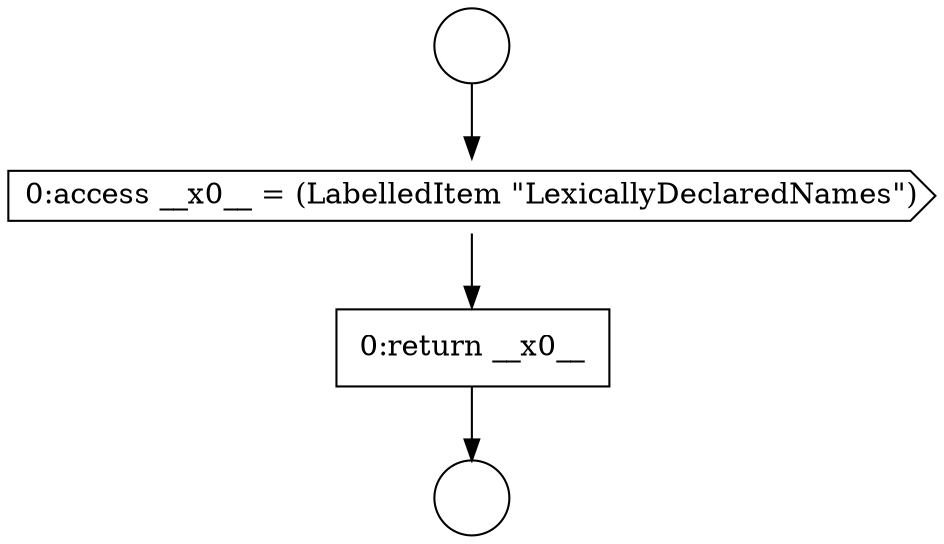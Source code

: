 digraph {
  node7256 [shape=circle label=" " color="black" fillcolor="white" style=filled]
  node7258 [shape=cds, label=<<font color="black">0:access __x0__ = (LabelledItem &quot;LexicallyDeclaredNames&quot;)</font>> color="black" fillcolor="white" style=filled]
  node7259 [shape=none, margin=0, label=<<font color="black">
    <table border="0" cellborder="1" cellspacing="0" cellpadding="10">
      <tr><td align="left">0:return __x0__</td></tr>
    </table>
  </font>> color="black" fillcolor="white" style=filled]
  node7257 [shape=circle label=" " color="black" fillcolor="white" style=filled]
  node7256 -> node7258 [ color="black"]
  node7258 -> node7259 [ color="black"]
  node7259 -> node7257 [ color="black"]
}
